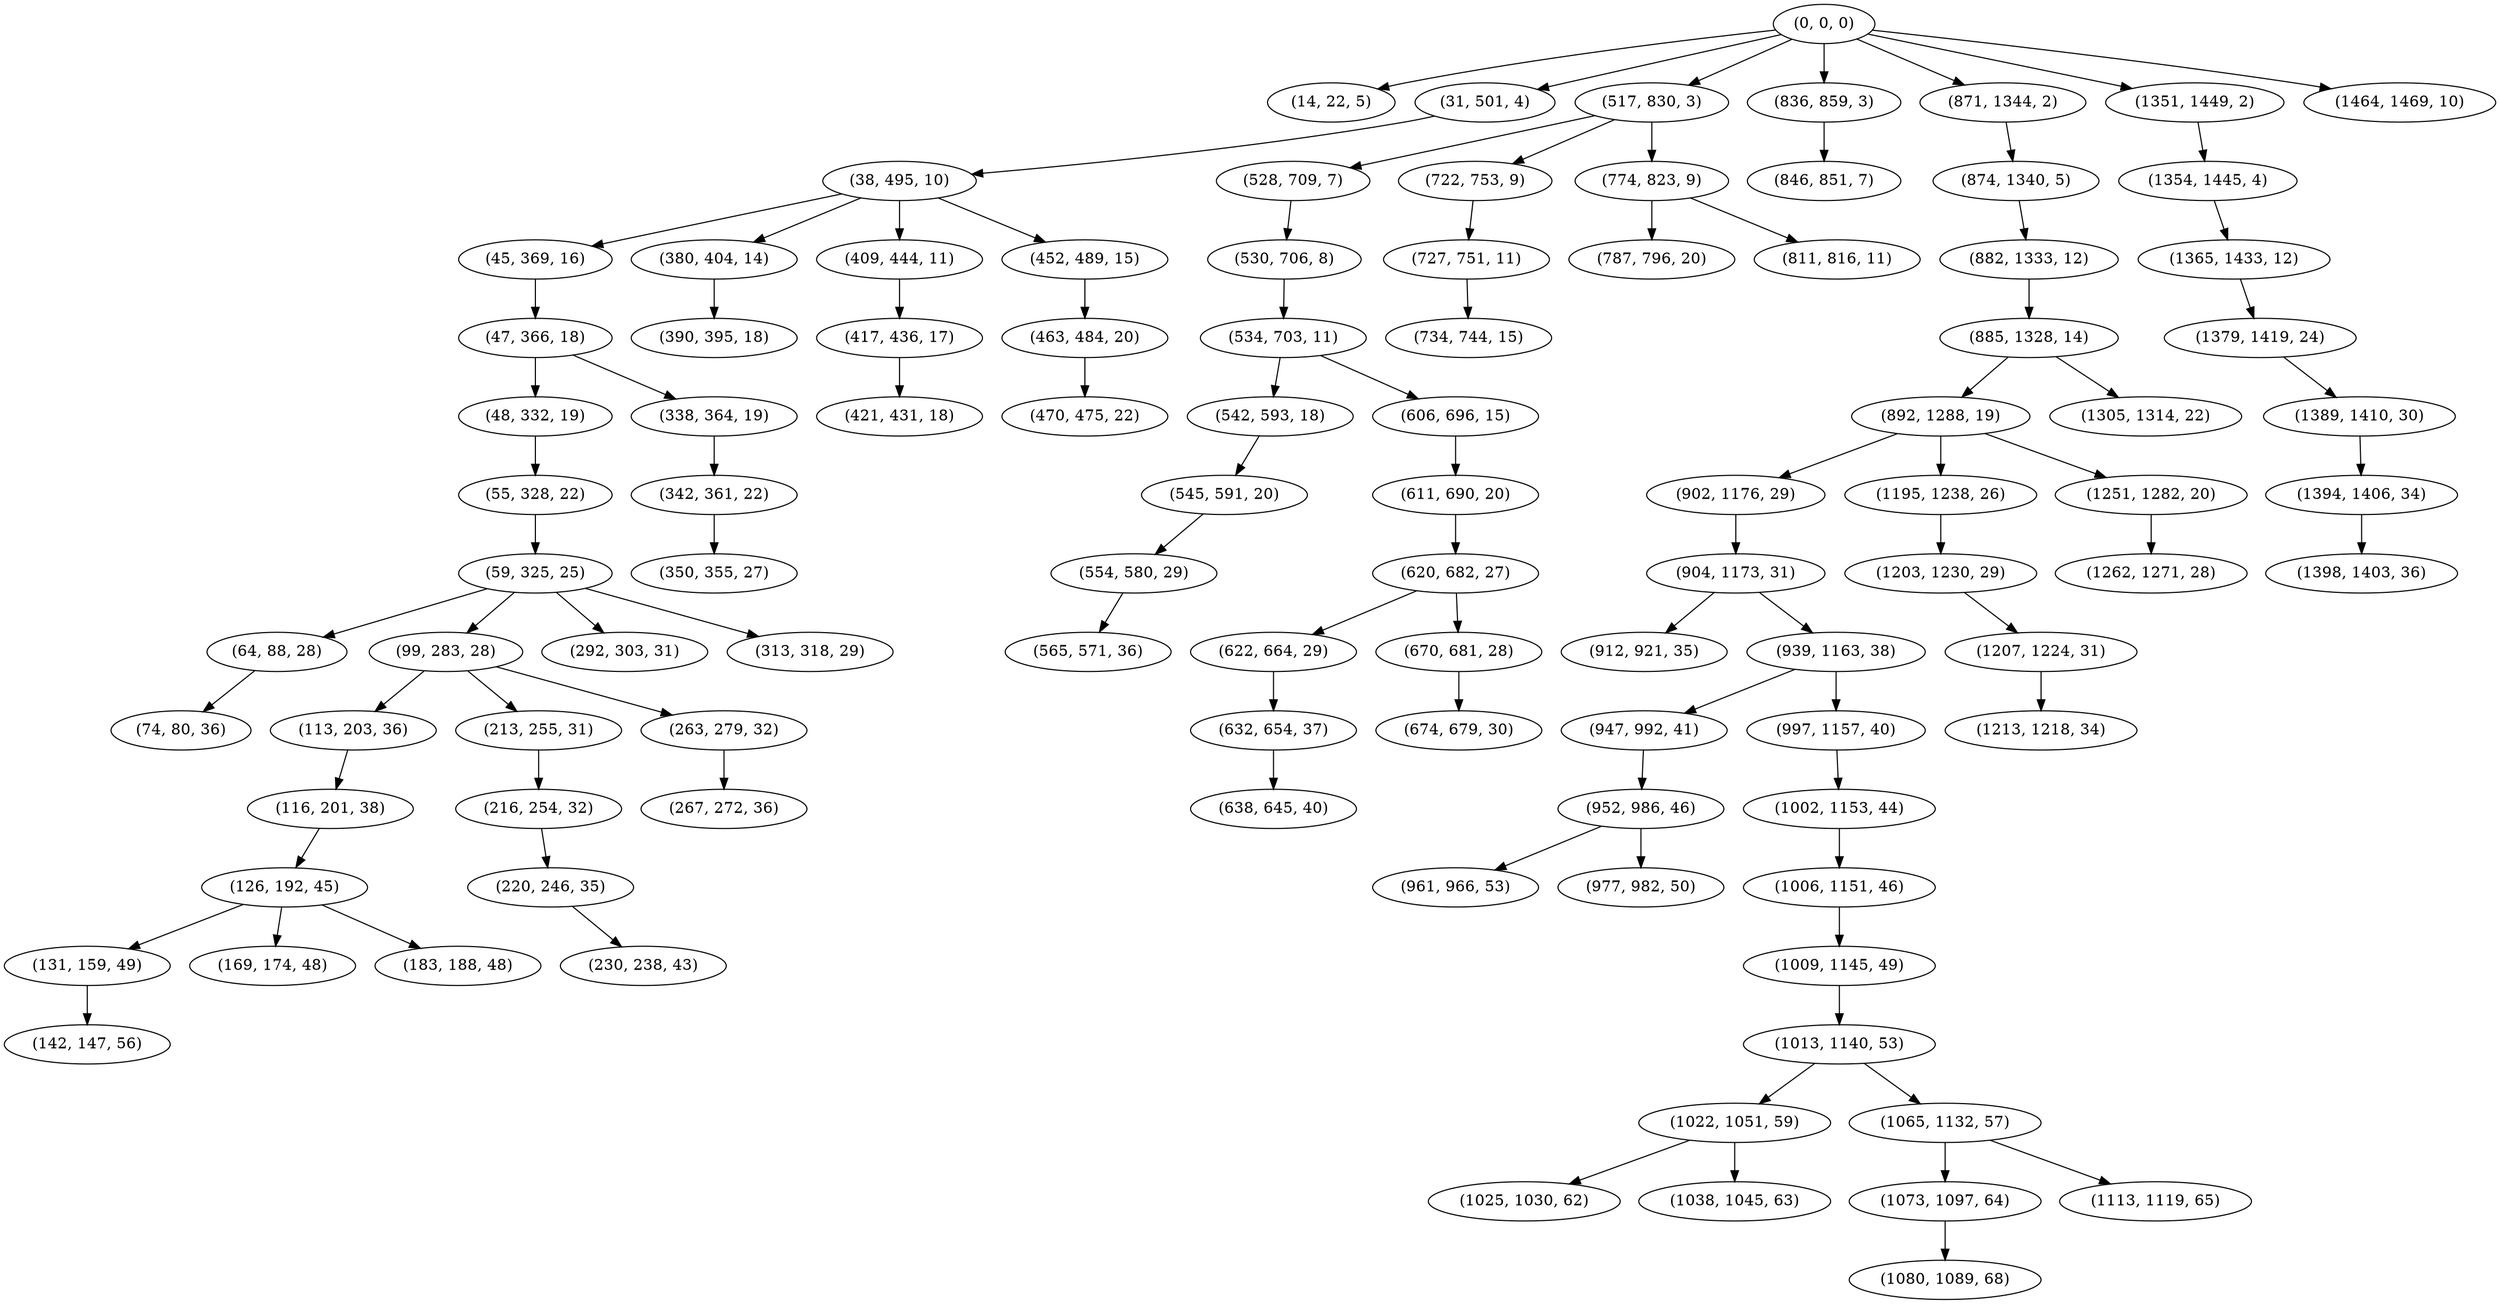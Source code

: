 digraph tree {
    "(0, 0, 0)";
    "(14, 22, 5)";
    "(31, 501, 4)";
    "(38, 495, 10)";
    "(45, 369, 16)";
    "(47, 366, 18)";
    "(48, 332, 19)";
    "(55, 328, 22)";
    "(59, 325, 25)";
    "(64, 88, 28)";
    "(74, 80, 36)";
    "(99, 283, 28)";
    "(113, 203, 36)";
    "(116, 201, 38)";
    "(126, 192, 45)";
    "(131, 159, 49)";
    "(142, 147, 56)";
    "(169, 174, 48)";
    "(183, 188, 48)";
    "(213, 255, 31)";
    "(216, 254, 32)";
    "(220, 246, 35)";
    "(230, 238, 43)";
    "(263, 279, 32)";
    "(267, 272, 36)";
    "(292, 303, 31)";
    "(313, 318, 29)";
    "(338, 364, 19)";
    "(342, 361, 22)";
    "(350, 355, 27)";
    "(380, 404, 14)";
    "(390, 395, 18)";
    "(409, 444, 11)";
    "(417, 436, 17)";
    "(421, 431, 18)";
    "(452, 489, 15)";
    "(463, 484, 20)";
    "(470, 475, 22)";
    "(517, 830, 3)";
    "(528, 709, 7)";
    "(530, 706, 8)";
    "(534, 703, 11)";
    "(542, 593, 18)";
    "(545, 591, 20)";
    "(554, 580, 29)";
    "(565, 571, 36)";
    "(606, 696, 15)";
    "(611, 690, 20)";
    "(620, 682, 27)";
    "(622, 664, 29)";
    "(632, 654, 37)";
    "(638, 645, 40)";
    "(670, 681, 28)";
    "(674, 679, 30)";
    "(722, 753, 9)";
    "(727, 751, 11)";
    "(734, 744, 15)";
    "(774, 823, 9)";
    "(787, 796, 20)";
    "(811, 816, 11)";
    "(836, 859, 3)";
    "(846, 851, 7)";
    "(871, 1344, 2)";
    "(874, 1340, 5)";
    "(882, 1333, 12)";
    "(885, 1328, 14)";
    "(892, 1288, 19)";
    "(902, 1176, 29)";
    "(904, 1173, 31)";
    "(912, 921, 35)";
    "(939, 1163, 38)";
    "(947, 992, 41)";
    "(952, 986, 46)";
    "(961, 966, 53)";
    "(977, 982, 50)";
    "(997, 1157, 40)";
    "(1002, 1153, 44)";
    "(1006, 1151, 46)";
    "(1009, 1145, 49)";
    "(1013, 1140, 53)";
    "(1022, 1051, 59)";
    "(1025, 1030, 62)";
    "(1038, 1045, 63)";
    "(1065, 1132, 57)";
    "(1073, 1097, 64)";
    "(1080, 1089, 68)";
    "(1113, 1119, 65)";
    "(1195, 1238, 26)";
    "(1203, 1230, 29)";
    "(1207, 1224, 31)";
    "(1213, 1218, 34)";
    "(1251, 1282, 20)";
    "(1262, 1271, 28)";
    "(1305, 1314, 22)";
    "(1351, 1449, 2)";
    "(1354, 1445, 4)";
    "(1365, 1433, 12)";
    "(1379, 1419, 24)";
    "(1389, 1410, 30)";
    "(1394, 1406, 34)";
    "(1398, 1403, 36)";
    "(1464, 1469, 10)";
    "(0, 0, 0)" -> "(14, 22, 5)";
    "(0, 0, 0)" -> "(31, 501, 4)";
    "(0, 0, 0)" -> "(517, 830, 3)";
    "(0, 0, 0)" -> "(836, 859, 3)";
    "(0, 0, 0)" -> "(871, 1344, 2)";
    "(0, 0, 0)" -> "(1351, 1449, 2)";
    "(0, 0, 0)" -> "(1464, 1469, 10)";
    "(31, 501, 4)" -> "(38, 495, 10)";
    "(38, 495, 10)" -> "(45, 369, 16)";
    "(38, 495, 10)" -> "(380, 404, 14)";
    "(38, 495, 10)" -> "(409, 444, 11)";
    "(38, 495, 10)" -> "(452, 489, 15)";
    "(45, 369, 16)" -> "(47, 366, 18)";
    "(47, 366, 18)" -> "(48, 332, 19)";
    "(47, 366, 18)" -> "(338, 364, 19)";
    "(48, 332, 19)" -> "(55, 328, 22)";
    "(55, 328, 22)" -> "(59, 325, 25)";
    "(59, 325, 25)" -> "(64, 88, 28)";
    "(59, 325, 25)" -> "(99, 283, 28)";
    "(59, 325, 25)" -> "(292, 303, 31)";
    "(59, 325, 25)" -> "(313, 318, 29)";
    "(64, 88, 28)" -> "(74, 80, 36)";
    "(99, 283, 28)" -> "(113, 203, 36)";
    "(99, 283, 28)" -> "(213, 255, 31)";
    "(99, 283, 28)" -> "(263, 279, 32)";
    "(113, 203, 36)" -> "(116, 201, 38)";
    "(116, 201, 38)" -> "(126, 192, 45)";
    "(126, 192, 45)" -> "(131, 159, 49)";
    "(126, 192, 45)" -> "(169, 174, 48)";
    "(126, 192, 45)" -> "(183, 188, 48)";
    "(131, 159, 49)" -> "(142, 147, 56)";
    "(213, 255, 31)" -> "(216, 254, 32)";
    "(216, 254, 32)" -> "(220, 246, 35)";
    "(220, 246, 35)" -> "(230, 238, 43)";
    "(263, 279, 32)" -> "(267, 272, 36)";
    "(338, 364, 19)" -> "(342, 361, 22)";
    "(342, 361, 22)" -> "(350, 355, 27)";
    "(380, 404, 14)" -> "(390, 395, 18)";
    "(409, 444, 11)" -> "(417, 436, 17)";
    "(417, 436, 17)" -> "(421, 431, 18)";
    "(452, 489, 15)" -> "(463, 484, 20)";
    "(463, 484, 20)" -> "(470, 475, 22)";
    "(517, 830, 3)" -> "(528, 709, 7)";
    "(517, 830, 3)" -> "(722, 753, 9)";
    "(517, 830, 3)" -> "(774, 823, 9)";
    "(528, 709, 7)" -> "(530, 706, 8)";
    "(530, 706, 8)" -> "(534, 703, 11)";
    "(534, 703, 11)" -> "(542, 593, 18)";
    "(534, 703, 11)" -> "(606, 696, 15)";
    "(542, 593, 18)" -> "(545, 591, 20)";
    "(545, 591, 20)" -> "(554, 580, 29)";
    "(554, 580, 29)" -> "(565, 571, 36)";
    "(606, 696, 15)" -> "(611, 690, 20)";
    "(611, 690, 20)" -> "(620, 682, 27)";
    "(620, 682, 27)" -> "(622, 664, 29)";
    "(620, 682, 27)" -> "(670, 681, 28)";
    "(622, 664, 29)" -> "(632, 654, 37)";
    "(632, 654, 37)" -> "(638, 645, 40)";
    "(670, 681, 28)" -> "(674, 679, 30)";
    "(722, 753, 9)" -> "(727, 751, 11)";
    "(727, 751, 11)" -> "(734, 744, 15)";
    "(774, 823, 9)" -> "(787, 796, 20)";
    "(774, 823, 9)" -> "(811, 816, 11)";
    "(836, 859, 3)" -> "(846, 851, 7)";
    "(871, 1344, 2)" -> "(874, 1340, 5)";
    "(874, 1340, 5)" -> "(882, 1333, 12)";
    "(882, 1333, 12)" -> "(885, 1328, 14)";
    "(885, 1328, 14)" -> "(892, 1288, 19)";
    "(885, 1328, 14)" -> "(1305, 1314, 22)";
    "(892, 1288, 19)" -> "(902, 1176, 29)";
    "(892, 1288, 19)" -> "(1195, 1238, 26)";
    "(892, 1288, 19)" -> "(1251, 1282, 20)";
    "(902, 1176, 29)" -> "(904, 1173, 31)";
    "(904, 1173, 31)" -> "(912, 921, 35)";
    "(904, 1173, 31)" -> "(939, 1163, 38)";
    "(939, 1163, 38)" -> "(947, 992, 41)";
    "(939, 1163, 38)" -> "(997, 1157, 40)";
    "(947, 992, 41)" -> "(952, 986, 46)";
    "(952, 986, 46)" -> "(961, 966, 53)";
    "(952, 986, 46)" -> "(977, 982, 50)";
    "(997, 1157, 40)" -> "(1002, 1153, 44)";
    "(1002, 1153, 44)" -> "(1006, 1151, 46)";
    "(1006, 1151, 46)" -> "(1009, 1145, 49)";
    "(1009, 1145, 49)" -> "(1013, 1140, 53)";
    "(1013, 1140, 53)" -> "(1022, 1051, 59)";
    "(1013, 1140, 53)" -> "(1065, 1132, 57)";
    "(1022, 1051, 59)" -> "(1025, 1030, 62)";
    "(1022, 1051, 59)" -> "(1038, 1045, 63)";
    "(1065, 1132, 57)" -> "(1073, 1097, 64)";
    "(1065, 1132, 57)" -> "(1113, 1119, 65)";
    "(1073, 1097, 64)" -> "(1080, 1089, 68)";
    "(1195, 1238, 26)" -> "(1203, 1230, 29)";
    "(1203, 1230, 29)" -> "(1207, 1224, 31)";
    "(1207, 1224, 31)" -> "(1213, 1218, 34)";
    "(1251, 1282, 20)" -> "(1262, 1271, 28)";
    "(1351, 1449, 2)" -> "(1354, 1445, 4)";
    "(1354, 1445, 4)" -> "(1365, 1433, 12)";
    "(1365, 1433, 12)" -> "(1379, 1419, 24)";
    "(1379, 1419, 24)" -> "(1389, 1410, 30)";
    "(1389, 1410, 30)" -> "(1394, 1406, 34)";
    "(1394, 1406, 34)" -> "(1398, 1403, 36)";
}
